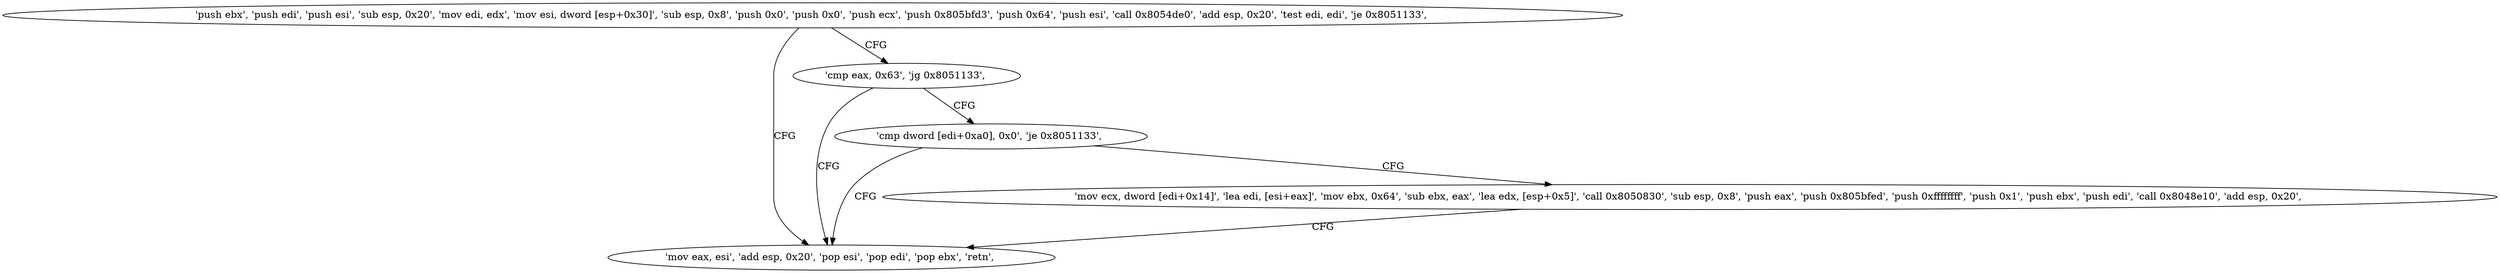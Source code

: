 digraph "func" {
"134549712" [label = "'push ebx', 'push edi', 'push esi', 'sub esp, 0x20', 'mov edi, edx', 'mov esi, dword [esp+0x30]', 'sub esp, 0x8', 'push 0x0', 'push 0x0', 'push ecx', 'push 0x805bfd3', 'push 0x64', 'push esi', 'call 0x8054de0', 'add esp, 0x20', 'test edi, edi', 'je 0x8051133', " ]
"134549811" [label = "'mov eax, esi', 'add esp, 0x20', 'pop esi', 'pop edi', 'pop ebx', 'retn', " ]
"134549752" [label = "'cmp eax, 0x63', 'jg 0x8051133', " ]
"134549757" [label = "'cmp dword [edi+0xa0], 0x0', 'je 0x8051133', " ]
"134549766" [label = "'mov ecx, dword [edi+0x14]', 'lea edi, [esi+eax]', 'mov ebx, 0x64', 'sub ebx, eax', 'lea edx, [esp+0x5]', 'call 0x8050830', 'sub esp, 0x8', 'push eax', 'push 0x805bfed', 'push 0xffffffff', 'push 0x1', 'push ebx', 'push edi', 'call 0x8048e10', 'add esp, 0x20', " ]
"134549712" -> "134549811" [ label = "CFG" ]
"134549712" -> "134549752" [ label = "CFG" ]
"134549752" -> "134549811" [ label = "CFG" ]
"134549752" -> "134549757" [ label = "CFG" ]
"134549757" -> "134549811" [ label = "CFG" ]
"134549757" -> "134549766" [ label = "CFG" ]
"134549766" -> "134549811" [ label = "CFG" ]
}
